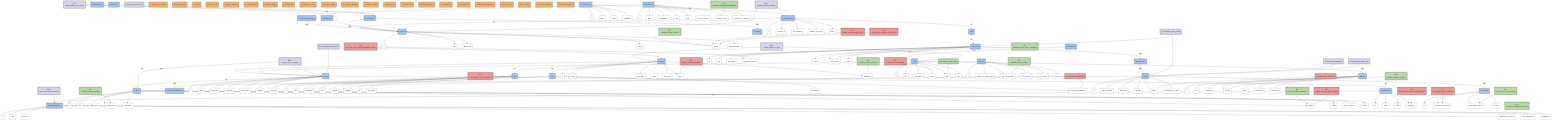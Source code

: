 graph TD
    %% Color Definitions
    classDef entity fill:#a4c2f4,stroke:#333,stroke-width:2px
    classDef attribute fill:#ffffff,stroke:#333,stroke-width:1px
    classDef relation fill:#f6b26b,stroke:#333,stroke-width:2px
    classDef goal fill:#b6d7a8,stroke:#333,stroke-width:2px
    classDef condition fill:#ea9999,stroke:#333,stroke-width:2px
    classDef decision fill:#d9d2e9,stroke:#333,stroke-width:2px

    %% Entities
    E0("Project"):::entity
    E1("Team"):::entity
    E2("Worker"):::entity
    E3("Feature"):::entity
    E4("Skill"):::entity
    E5("Role"):::entity
    E6("ProductOwner"):::entity
    E7("ScrumMaster"):::entity
    E8("ProductBacklog"):::entity
    E9("Sprint"):::entity
    E10("SprintPlanning"):::entity
    E11("DailyScrum"):::entity
    E12("SprintReview"):::entity
    E13("SprintRetrospective"):::entity
    E14("SprintBacklog"):::entity
    E15("SprintGoal"):::entity
    E16("Epic"):::entity
    E17("UserStory"):::entity
    E18("Task"):::entity
    E19("DevelopmentSnapshot"):::entity
    E20("Blocker"):::entity
    E21("Stakeholder"):::entity
    E22("Velocity"):::entity
    E23("ReleasePlan"):::entity
    E24("Roadmap"):::entity
    E25("ScrumBoard"):::entity
    E26("FeatureDocumentation"):::entity

    %% Project Attributes
    A0_0("id"):::attribute
    A0_1("name"):::attribute
    A0_2("project_start"):::attribute
    A0_3("project_end"):::attribute
    A0_4("description"):::attribute
    A0_5("budget"):::attribute
    A0_6("status"):::attribute
    A0_7("target_audience"):::attribute
    A0_8("priority"):::attribute

    %% Team Attributes
    A1_0("id"):::attribute
    A1_1("name"):::attribute
    A1_2("team_size"):::attribute
    A1_3("team_start"):::attribute
    A1_4("team_status"):::attribute
    A1_5("location"):::attribute
    A1_6("team_type"):::attribute

    %% Worker Attributes
    A2_0("id"):::attribute
    A2_1("name"):::attribute
    A2_2("first_name"):::attribute
    A2_3("email"):::attribute
    A2_4("start_date"):::attribute
    A2_5("status"):::attribute
    A2_6("availability"):::attribute

    %% Feature Attributes
    A3_0("id"):::attribute
    A3_1("title"):::attribute
    A3_2("description"):::attribute
    A3_3("status"):::attribute
    A3_4("priority"):::attribute
    A3_5("estimated_effort"):::attribute

    %% Skill Attributes
    A4_0("id"):::attribute
    A4_1("label"):::attribute
    A4_2("description"):::attribute
    A4_3("level"):::attribute
    A4_4("certified"):::attribute
    A4_5("category"):::attribute

    %% Role Attributes
    A5_0("id"):::attribute
    A5_1("role_name"):::attribute
    A5_2("description"):::attribute
    A5_3("area_of_responsibility"):::attribute

    %% ProductOwner Attributes
    A6_0("id"):::attribute
    A6_1("name"):::attribute
    A6_2("email"):::attribute
    A6_3("availability"):::attribute

    %% ScrumMaster Attributes
    A7_0("id"):::attribute
    A7_1("name"):::attribute
    A7_2("email"):::attribute
    A7_3("experience"):::attribute

    %% ProductBacklog Attributes
    A8_0("id"):::attribute
    A8_1("created_on"):::attribute
    A8_2("last_updated"):::attribute
    A8_3("number_of_entries"):::attribute
    A8_4("status"):::attribute

    %% Sprint Attributes
    A9_0("id"):::attribute
    A9_1("sprint_number"):::attribute
    A9_2("start_date"):::attribute
    A9_3("end_date"):::attribute
    A9_4("status"):::attribute
    A9_5("achievement_of_goal"):::attribute

    %% SprintGoal Attributes
    A15_0("id"):::attribute
    A15_1("objective_description"):::attribute
    A15_2("achievement_status"):::attribute
    A15_3("benefit"):::attribute

    %% UserStory Attributes
    A17_0("id"):::attribute
    A17_1("title"):::attribute
    A17_2("description"):::attribute
    A17_3("acceptance_criteria"):::attribute
    A17_4("priority"):::attribute
    A17_5("story_points"):::attribute
    A17_6("status"):::attribute

    %% Task Attributes
    A18_0("id"):::attribute
    A18_1("title"):::attribute
    A18_2("description"):::attribute
    A18_3("status"):::attribute
    A18_4("effort"):::attribute
    A18_5("type"):::attribute

    %% Blocker Attributes
    A20_0("id"):::attribute
    A20_1("title"):::attribute
    A20_2("description"):::attribute
    A20_3("severity"):::attribute
    A20_4("status"):::attribute
    A20_5("detected_on"):::attribute
    A20_6("resolved_on"):::attribute

    %% Stakeholder Attributes
    A21_0("id"):::attribute
    A21_1("name"):::attribute
    A21_2("organization"):::attribute
    A21_3("role"):::attribute
    A21_4("email"):::attribute
    A21_5("area_of_interest"):::attribute
    A21_6("influence_level"):::attribute
    A21_7("relevance_to_feature"):::attribute

    %% Velocity Attributes
    A22_0("id"):::attribute
    A22_1("number_of_sprints_used"):::attribute
    A22_2("avg._story_points"):::attribute
    A22_3("max_velocity"):::attribute
    A22_4("min_velocity"):::attribute
    A22_5("trend"):::attribute

    %% SprintRetrospective Attributes
    A13_0("id"):::attribute
    A13_1("date"):::attribute
    A13_2("duration"):::attribute
    A13_3("improvement_actions"):::attribute
    A13_4("team_satisfaction"):::attribute
    A13_5("moderation"):::attribute

    %% Entity-Attribute Connections
    E0 --> A0_0; E0 --> A0_1; E0 --> A0_2; E0 --> A0_3; E0 --> A0_4; E0 --> A0_5; E0 --> A0_6; E0 --> A0_7; E0 --> A0_8
    E1 --> A1_0; E1 --> A1_1; E1 --> A1_2; E1 --> A1_3; E1 --> A1_4; E1 --> A1_5; E1 --> A1_6
    E2 --> A2_0; E2 --> A2_1; E2 --> A2_2; E2 --> A2_3; E2 --> A2_4; E2 --> A2_5; E2 --> A2_6
    E3 --> A3_0; E3 --> A3_1; E3 --> A3_2; E3 --> A3_3; E3 --> A3_4; E3 --> A3_5
    E4 --> A4_0; E4 --> A4_1; E4 --> A4_2; E4 --> A4_3; E4 --> A4_4; E4 --> A4_5
    E5 --> A5_0; E5 --> A5_1; E5 --> A5_2; E5 --> A5_3
    E6 --> A6_0; E6 --> A6_1; E6 --> A6_2; E6 --> A6_3
    E7 --> A7_0; E7 --> A7_1; E7 --> A7_2; E7 --> A7_3
    E8 --> A8_0; E8 --> A8_1; E8 --> A8_2; E8 --> A8_3; E8 --> A8_4
    E9 --> A9_0; E9 --> A9_1; E9 --> A9_2; E9 --> A9_3; E9 --> A9_4; E9 --> A9_5
    E15 --> A15_0; E15 --> A15_1; E15 --> A15_2; E15 --> A15_3
    E17 --> A17_0; E17 --> A17_1; E17 --> A17_2; E17 --> A17_3; E17 --> A17_4; E17 --> A17_5; E17 --> A17_6
    E18 --> A18_0; E18 --> A18_1; E18 --> A18_2; E18 --> A18_3; E18 --> A18_4; E18 --> A18_5
    E20 --> A20_0; E20 --> A20_1; E20 --> A20_2; E20 --> A20_3; E20 --> A20_4; E20 --> A20_5; E20 --> A20_6
    E21 --> A21_0; E21 --> A21_1; E21 --> A21_2; E21 --> A21_3; E21 --> A21_4; E21 --> A21_5; E21 --> A21_6; E21 --> A21_7
    E22 --> A22_0; E22 --> A22_1; E22 --> A22_2; E22 --> A22_3; E22 --> A22_4; E22 --> A22_5
    E13 --> A13_0; E13 --> A13_1; E13 --> A13_2; E13 --> A13_3; E13 --> A13_4; E13 --> A13_5

    %% Relations
    R1("is_assigned_to_project"):::relation
    R2("belongs_to_team"):::relation
    R3("has_skill"):::relation
    R4("takes_on_role"):::relation
    R5("manages_backlog"):::relation
    R6("is_supported_by"):::relation
    R7("contains_feature"):::relation
    R8("contains_epic"):::relation
    R9("contains_user_story"):::relation
    R10("consists_of_tasks"):::relation
    R11("is_in_sprint_backlog"):::relation
    R12("belongs_to_sprint"):::relation
    R13("pursues_goal"):::relation
    R14("contains_tasks"):::relation
    R15("documents_feature"):::relation
    R16("is_blocked_by"):::relation
    R17("participates_in"):::relation
    R18("moderates_retrospective"):::relation
    R19("refers_to_team"):::relation
    R20("plans_release"):::relation
    R21("is_part_of_roadmap"):::relation
    R22("generates_snapshot"):::relation

    %% Relation Connections
    E1 -- R1 --> E0
    E2 -- R2 --> E1
    E2 -- R3 --> E4
    E2 -- R4 --> E5
    E6 -- R5 --> E8
    E1 -- R6 --> E7
    E8 -- R7 --> E3
    E8 -- R8 --> E16
    E16 -- R9 --> E17
    E17 -- R10 --> E18
    E17 -- R11 --> E14
    E14 -- R12 --> E9
    E9 -- R13 --> E15
    E25 -- R14 --> E18
    E26 -- R15 --> E3
    E18 -- R16 --> E20
    E21 -- R17 --> E12
    E7 -- R18 --> E13
    E22 -- R19 --> E1
    E23 -- R20 --> E3
    E23 -- R21 --> E24
    E9 -- R22 --> E19

    %% Goals
    G0("G0: maximize_team_utilization"):::goal
    G1("G1: minimize_project_duration"):::goal
    G2("G2: maximize_story_points_completed"):::goal
    G3("G3: minimize_blocker_severity"):::goal
    G4("G4: maximize_team_velocity"):::goal
    G5("G5: maximize_feature_priority"):::goal
    G6("G6: minimize_sprint_goal_failure"):::goal
    G7("G7: maximize_stakeholder_satisfaction"):::goal
    G8("G8: minimize_task_effort"):::goal
    G9("G9: maximize_budget_adherence"):::goal
    G10("G10: minimize_retrospective_actions"):::goal

    %% Goal Connections
    G0 --> A2_6
    G1 --> A0_3
    G2 --> A17_5
    G3 --> A20_3
    G4 --> A22_2
    G5 --> A3_4
    G6 --> A15_2
    G7 --> A21_6
    G8 --> A18_4
    G9 --> A0_5
    G10 --> A13_3

    %% Conditions
    C0("C0: team_must_be_cross_functional"):::condition
    C1("C1: worker_must_be_available"):::condition
    C2("C2: feature_must_be_high_priority"):::condition
    C3("C3: sprint_must_be_active"):::condition
    C4("C4: user_story_must_have_acceptance_criteria"):::condition
    C5("C5: task_cannot_be_blocked"):::condition
    C6("C6: scrum_master_must_be_experienced"):::condition
    C7("C7: sprint_goal_must_be_defined"):::condition
    C8("C8: budget_must_not_be_exceeded"):::condition
    C9("C9: skill_must_match_role"):::condition
    C10("C10: release_must_include_core_features"):::condition

    %% Condition Connections
    C0 --> A1_6
    C1 --> A2_5
    C2 --> A3_4
    C3 --> A9_4
    C4 --> A17_3
    C5 --> A18_3
    C6 --> A7_3
    C7 --> A15_1
    C8 --> A0_5
    C9 --> A4_5
    C9 --> A5_3
    C10 --> A3_4

    %% Decision Variables
    DV0("DV0: assign_worker_to_task"):::decision
    DV1("DV1: select_feature_for_release"):::decision
    DV2("DV2: allocate_story_points"):::decision
    DV3("DV3: set_sprint_duration"):::decision
    DV4("DV4: assign_team_to_project"):::decision
    DV5("DV5: prioritize_feature_backlog"):::decision
    DV6("DV6: schedule_sprint_start"):::decision
    DV7("DV7: determine_team_size"):::decision
    DV8("DV8: select_retrospective_action"):::decision
    DV9("DV9: plan_release_date"):::decision

    %% Decision Variable Connections
    DV0 --> E2
    DV0 --> E18
    DV1 --> E3
    DV1 --> E23
    DV2 --> E17
    DV2 --> E9
    DV3 --> E9
    DV4 --> E1
    DV4 --> E0
    DV5 --> E3
    DV5 --> E8
    DV6 --> E9
    DV7 --> E1
    DV7 --> E2
    DV8 --> E13
    DV9 --> E23
